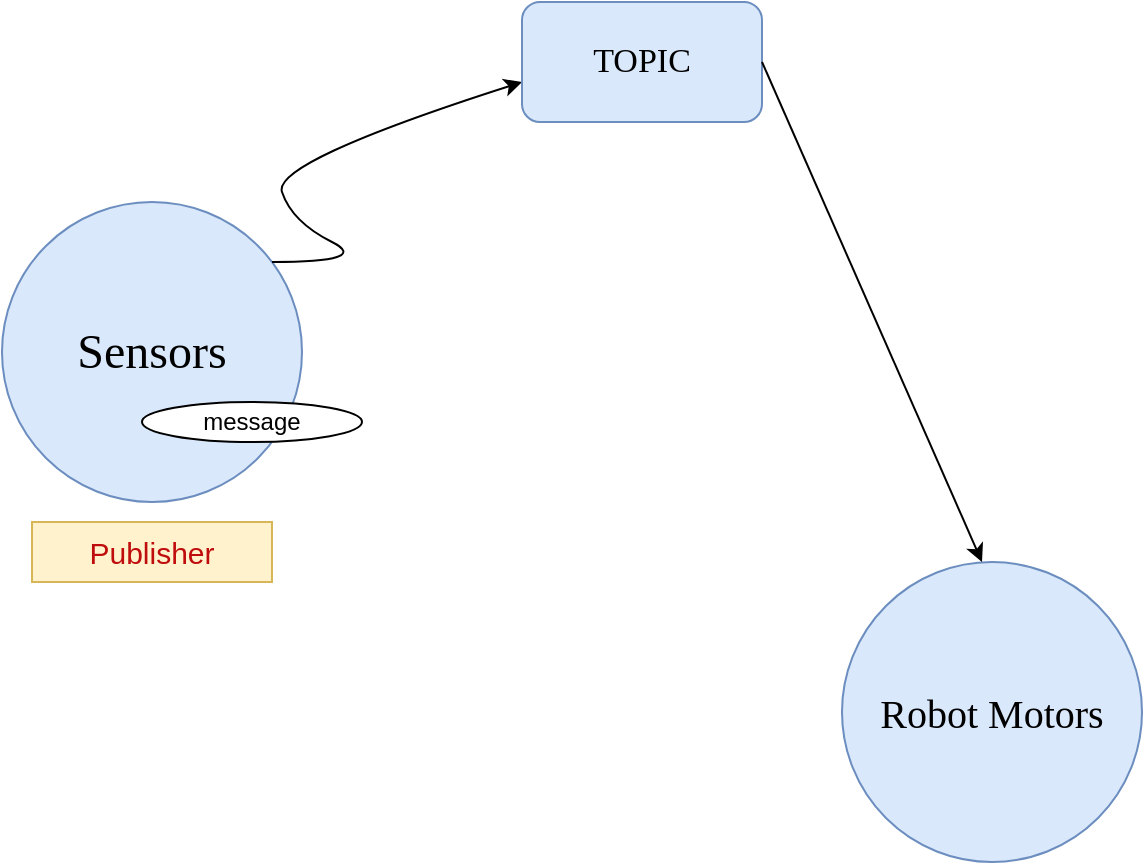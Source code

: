 <mxfile version="24.7.6">
  <diagram id="C5RBs43oDa-KdzZeNtuy" name="Page-1">
    <mxGraphModel dx="1050" dy="581" grid="1" gridSize="10" guides="1" tooltips="1" connect="1" arrows="1" fold="1" page="1" pageScale="1" pageWidth="827" pageHeight="1169" math="0" shadow="0">
      <root>
        <mxCell id="WIyWlLk6GJQsqaUBKTNV-0" />
        <mxCell id="WIyWlLk6GJQsqaUBKTNV-1" parent="WIyWlLk6GJQsqaUBKTNV-0" />
        <mxCell id="_LUNVOAvk6cnaFEgm021-1" value="Sensors" style="ellipse;whiteSpace=wrap;html=1;aspect=fixed;fontFamily=Times New Roman;fontSize=24;fillColor=#dae8fc;strokeColor=#6c8ebf;" vertex="1" parent="WIyWlLk6GJQsqaUBKTNV-1">
          <mxGeometry x="150" y="240" width="150" height="150" as="geometry" />
        </mxCell>
        <mxCell id="_LUNVOAvk6cnaFEgm021-3" value="Publisher" style="text;html=1;align=center;verticalAlign=middle;whiteSpace=wrap;rounded=0;fontSize=15;fillColor=#fff2cc;strokeColor=#d6b656;fontColor=#bf0d0d;" vertex="1" parent="WIyWlLk6GJQsqaUBKTNV-1">
          <mxGeometry x="165" y="400" width="120" height="30" as="geometry" />
        </mxCell>
        <mxCell id="_LUNVOAvk6cnaFEgm021-4" value="message" style="ellipse;whiteSpace=wrap;html=1;" vertex="1" parent="WIyWlLk6GJQsqaUBKTNV-1">
          <mxGeometry x="220" y="340" width="110" height="20" as="geometry" />
        </mxCell>
        <mxCell id="_LUNVOAvk6cnaFEgm021-6" value="" style="curved=1;endArrow=classic;html=1;rounded=0;" edge="1" parent="WIyWlLk6GJQsqaUBKTNV-1">
          <mxGeometry width="50" height="50" relative="1" as="geometry">
            <mxPoint x="285" y="270" as="sourcePoint" />
            <mxPoint x="410" y="180" as="targetPoint" />
            <Array as="points">
              <mxPoint x="335" y="270" />
              <mxPoint x="295" y="250" />
              <mxPoint x="285" y="220" />
            </Array>
          </mxGeometry>
        </mxCell>
        <mxCell id="_LUNVOAvk6cnaFEgm021-7" value="TOPIC" style="rounded=1;whiteSpace=wrap;html=1;fontFamily=Times New Roman;fontSize=17;fillColor=#dae8fc;strokeColor=#6c8ebf;" vertex="1" parent="WIyWlLk6GJQsqaUBKTNV-1">
          <mxGeometry x="410" y="140" width="120" height="60" as="geometry" />
        </mxCell>
        <mxCell id="_LUNVOAvk6cnaFEgm021-16" value="Robot Motors" style="ellipse;whiteSpace=wrap;html=1;aspect=fixed;fontFamily=Times New Roman;fontSize=20;fillColor=#dae8fc;strokeColor=#6c8ebf;" vertex="1" parent="WIyWlLk6GJQsqaUBKTNV-1">
          <mxGeometry x="570" y="420" width="150" height="150" as="geometry" />
        </mxCell>
        <mxCell id="_LUNVOAvk6cnaFEgm021-19" value="" style="endArrow=classic;html=1;rounded=0;exitX=1;exitY=0.5;exitDx=0;exitDy=0;" edge="1" parent="WIyWlLk6GJQsqaUBKTNV-1" source="_LUNVOAvk6cnaFEgm021-7">
          <mxGeometry width="50" height="50" relative="1" as="geometry">
            <mxPoint x="560" y="210" as="sourcePoint" />
            <mxPoint x="640" y="420" as="targetPoint" />
            <Array as="points" />
          </mxGeometry>
        </mxCell>
      </root>
    </mxGraphModel>
  </diagram>
</mxfile>
